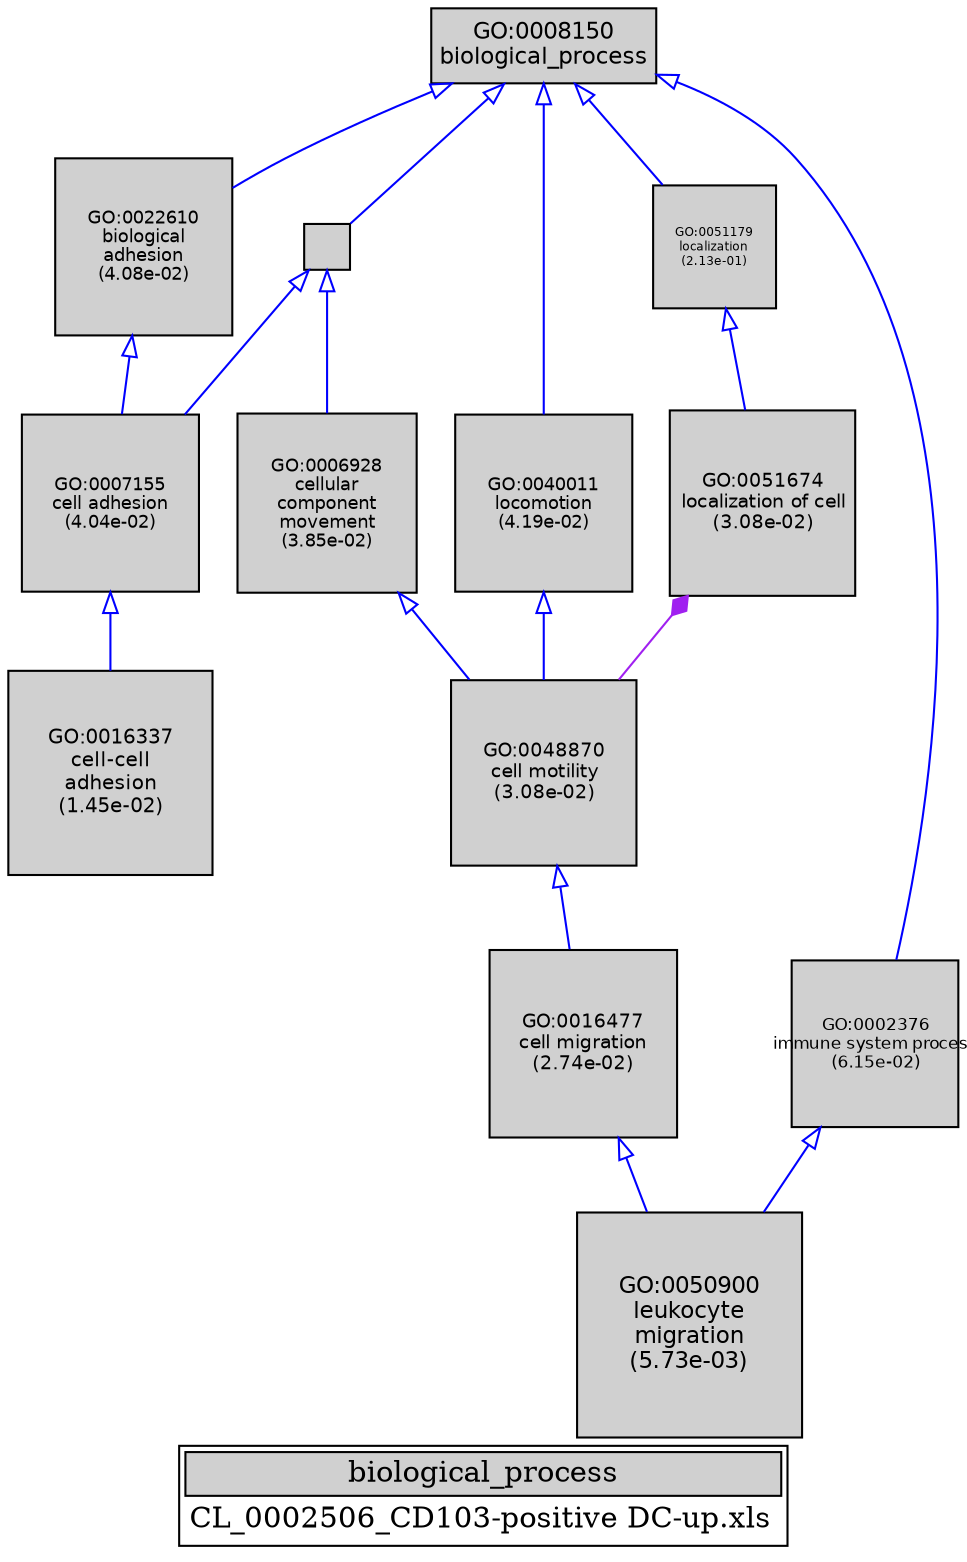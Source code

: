 digraph "biological_process" {
graph [ bgcolor = "#FFFFFF", label = <<TABLE COLOR="black" BGCOLOR="white"><TR><TD COLSPAN="2" BGCOLOR="#D0D0D0"><FONT COLOR="black">biological_process</FONT></TD></TR><TR><TD BORDER="0">CL_0002506_CD103-positive DC-up.xls</TD></TR></TABLE>> ];
node [ fontname = "Helvetica" ];

subgraph "nodes" {

node [ style = "filled", fixedsize = "true", width = 1, shape = "box", fontsize = 9, fillcolor = "#D0D0D0", fontcolor = "black", color = "black" ];

"GO:0009987" [ URL = "#GO:0009987", label = "", width = 0.307639558303, shape = "box", height = 0.307639558303 ];
"GO:0022610" [ URL = "#GO:0022610", label = <<TABLE BORDER="0"><TR><TD>GO:0022610<BR/>biological<BR/>adhesion<BR/>(4.08e-02)</TD></TR></TABLE>>, width = 1.18224911502, shape = "box", fontsize = 8.51219362814, height = 1.18224911502 ];
"GO:0016337" [ URL = "#GO:0016337", label = <<TABLE BORDER="0"><TR><TD>GO:0016337<BR/>cell-cell<BR/>adhesion<BR/>(1.45e-02)</TD></TR></TABLE>>, width = 1.35916984707, shape = "box", fontsize = 9.7860228989, height = 1.35916984707 ];
"GO:0051179" [ URL = "#GO:0051179", label = <<TABLE BORDER="0"><TR><TD>GO:0051179<BR/>localization<BR/>(2.13e-01)</TD></TR></TABLE>>, width = 0.82523075976, shape = "box", fontsize = 5.94166147027, height = 0.82523075976 ];
"GO:0040011" [ URL = "#GO:0040011", label = <<TABLE BORDER="0"><TR><TD>GO:0040011<BR/>locomotion<BR/>(4.19e-02)</TD></TR></TABLE>>, width = 1.17745716742, shape = "box", fontsize = 8.47769160539, height = 1.17745716742 ];
"GO:0002376" [ URL = "#GO:0002376", label = <<TABLE BORDER="0"><TR><TD>GO:0002376<BR/>immune system process<BR/>(6.15e-02)</TD></TR></TABLE>>, width = 1.10469466418, shape = "box", fontsize = 7.95380158208, height = 1.10469466418 ];
"GO:0006928" [ URL = "#GO:0006928", label = <<TABLE BORDER="0"><TR><TD>GO:0006928<BR/>cellular<BR/>component<BR/>movement<BR/>(3.85e-02)</TD></TR></TABLE>>, width = 1.19311619959, shape = "box", fontsize = 8.59043663706, height = 1.19311619959 ];
"GO:0008150" [ URL = "#GO:0008150", label = <<TABLE BORDER="0"><TR><TD>GO:0008150<BR/>biological_process</TD></TR></TABLE>>, width = 1.5, shape = "box", fontsize = 10.8 ];
"GO:0050900" [ URL = "#GO:0050900", label = <<TABLE BORDER="0"><TR><TD>GO:0050900<BR/>leukocyte<BR/>migration<BR/>(5.73e-03)</TD></TR></TABLE>>, width = 1.5, shape = "box", fontsize = 10.8, height = 1.5 ];
"GO:0051674" [ URL = "#GO:0051674", label = <<TABLE BORDER="0"><TR><TD>GO:0051674<BR/>localization of cell<BR/>(3.08e-02)</TD></TR></TABLE>>, width = 1.23294738267, shape = "box", fontsize = 8.87722115521, height = 1.23294738267 ];
"GO:0048870" [ URL = "#GO:0048870", label = <<TABLE BORDER="0"><TR><TD>GO:0048870<BR/>cell motility<BR/>(3.08e-02)</TD></TR></TABLE>>, width = 1.23294738267, shape = "box", fontsize = 8.87722115521, height = 1.23294738267 ];
"GO:0007155" [ URL = "#GO:0007155", label = <<TABLE BORDER="0"><TR><TD>GO:0007155<BR/>cell adhesion<BR/>(4.04e-02)</TD></TR></TABLE>>, width = 1.18407367169, shape = "box", fontsize = 8.52533043614, height = 1.18407367169 ];
"GO:0016477" [ URL = "#GO:0016477", label = <<TABLE BORDER="0"><TR><TD>GO:0016477<BR/>cell migration<BR/>(2.74e-02)</TD></TR></TABLE>>, width = 1.25317030501, shape = "box", fontsize = 9.02282619609, height = 1.25317030501 ];
}
subgraph "edges" {


edge [ dir = "back", weight = 1 ];
subgraph "regulates" {


edge [ color = "cyan", arrowtail = "none" ];
subgraph "positive" {


edge [ color = "green", arrowtail = "vee" ];
}
subgraph "negative" {


edge [ color = "red", arrowtail = "tee" ];
}
}
subgraph "part_of" {


edge [ color = "purple", arrowtail = "diamond", weight = 2.5 ];
"GO:0051674" -> "GO:0048870";
}
subgraph "is_a" {


edge [ color = "blue", arrowtail = "empty", weight = 5.0 ];
"GO:0007155" -> "GO:0016337";
"GO:0022610" -> "GO:0007155";
"GO:0008150" -> "GO:0022610";
"GO:0008150" -> "GO:0009987";
"GO:0016477" -> "GO:0050900";
"GO:0009987" -> "GO:0006928";
"GO:0006928" -> "GO:0048870";
"GO:0051179" -> "GO:0051674";
"GO:0040011" -> "GO:0048870";
"GO:0009987" -> "GO:0007155";
"GO:0008150" -> "GO:0040011";
"GO:0048870" -> "GO:0016477";
"GO:0008150" -> "GO:0002376";
"GO:0002376" -> "GO:0050900";
"GO:0008150" -> "GO:0051179";
}
}
}
